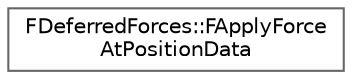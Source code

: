 digraph "Graphical Class Hierarchy"
{
 // INTERACTIVE_SVG=YES
 // LATEX_PDF_SIZE
  bgcolor="transparent";
  edge [fontname=Helvetica,fontsize=10,labelfontname=Helvetica,labelfontsize=10];
  node [fontname=Helvetica,fontsize=10,shape=box,height=0.2,width=0.4];
  rankdir="LR";
  Node0 [id="Node000000",label="FDeferredForces::FApplyForce\lAtPositionData",height=0.2,width=0.4,color="grey40", fillcolor="white", style="filled",URL="$d4/dd0/structFDeferredForces_1_1FApplyForceAtPositionData.html",tooltip=" "];
}
